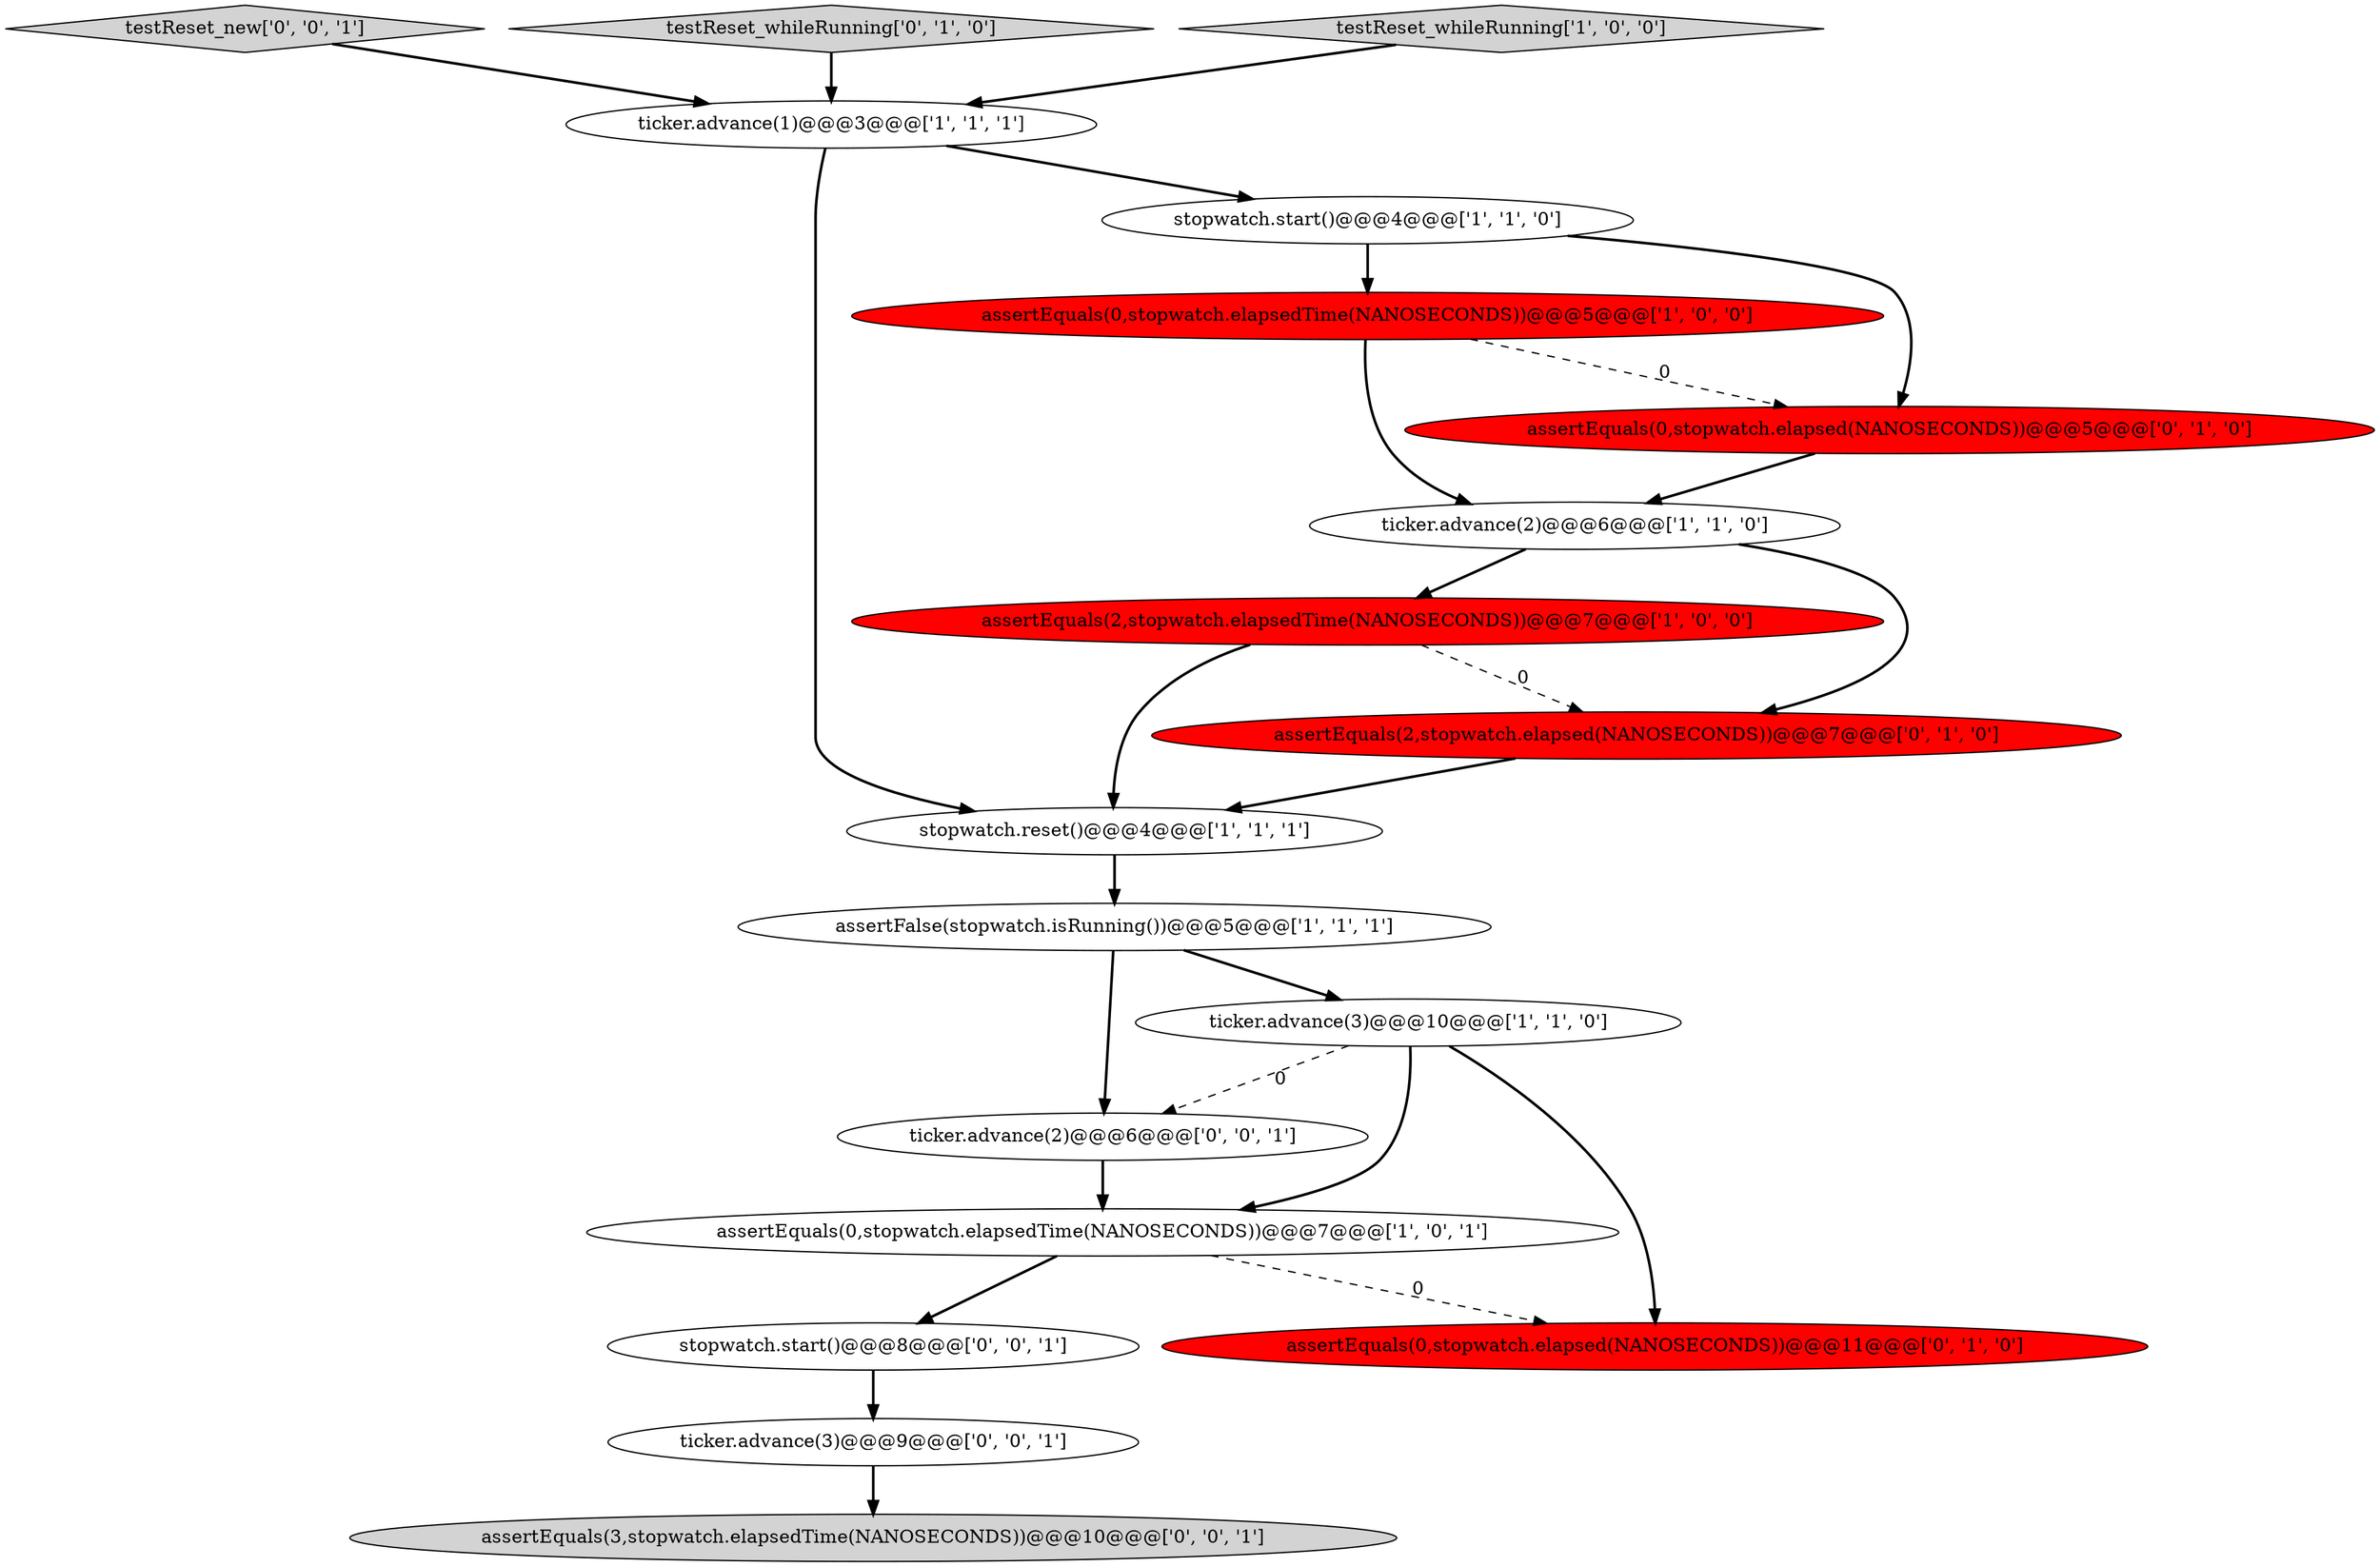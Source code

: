 digraph {
4 [style = filled, label = "ticker.advance(1)@@@3@@@['1', '1', '1']", fillcolor = white, shape = ellipse image = "AAA0AAABBB1BBB"];
15 [style = filled, label = "ticker.advance(3)@@@9@@@['0', '0', '1']", fillcolor = white, shape = ellipse image = "AAA0AAABBB3BBB"];
8 [style = filled, label = "assertEquals(0,stopwatch.elapsedTime(NANOSECONDS))@@@5@@@['1', '0', '0']", fillcolor = red, shape = ellipse image = "AAA1AAABBB1BBB"];
18 [style = filled, label = "ticker.advance(2)@@@6@@@['0', '0', '1']", fillcolor = white, shape = ellipse image = "AAA0AAABBB3BBB"];
17 [style = filled, label = "testReset_new['0', '0', '1']", fillcolor = lightgray, shape = diamond image = "AAA0AAABBB3BBB"];
12 [style = filled, label = "assertEquals(0,stopwatch.elapsed(NANOSECONDS))@@@5@@@['0', '1', '0']", fillcolor = red, shape = ellipse image = "AAA1AAABBB2BBB"];
11 [style = filled, label = "testReset_whileRunning['0', '1', '0']", fillcolor = lightgray, shape = diamond image = "AAA0AAABBB2BBB"];
13 [style = filled, label = "assertEquals(2,stopwatch.elapsed(NANOSECONDS))@@@7@@@['0', '1', '0']", fillcolor = red, shape = ellipse image = "AAA1AAABBB2BBB"];
0 [style = filled, label = "ticker.advance(2)@@@6@@@['1', '1', '0']", fillcolor = white, shape = ellipse image = "AAA0AAABBB1BBB"];
5 [style = filled, label = "assertEquals(2,stopwatch.elapsedTime(NANOSECONDS))@@@7@@@['1', '0', '0']", fillcolor = red, shape = ellipse image = "AAA1AAABBB1BBB"];
6 [style = filled, label = "stopwatch.reset()@@@4@@@['1', '1', '1']", fillcolor = white, shape = ellipse image = "AAA0AAABBB1BBB"];
9 [style = filled, label = "assertEquals(0,stopwatch.elapsedTime(NANOSECONDS))@@@7@@@['1', '0', '1']", fillcolor = white, shape = ellipse image = "AAA0AAABBB1BBB"];
14 [style = filled, label = "stopwatch.start()@@@8@@@['0', '0', '1']", fillcolor = white, shape = ellipse image = "AAA0AAABBB3BBB"];
3 [style = filled, label = "stopwatch.start()@@@4@@@['1', '1', '0']", fillcolor = white, shape = ellipse image = "AAA0AAABBB1BBB"];
1 [style = filled, label = "ticker.advance(3)@@@10@@@['1', '1', '0']", fillcolor = white, shape = ellipse image = "AAA0AAABBB1BBB"];
16 [style = filled, label = "assertEquals(3,stopwatch.elapsedTime(NANOSECONDS))@@@10@@@['0', '0', '1']", fillcolor = lightgray, shape = ellipse image = "AAA0AAABBB3BBB"];
2 [style = filled, label = "assertFalse(stopwatch.isRunning())@@@5@@@['1', '1', '1']", fillcolor = white, shape = ellipse image = "AAA0AAABBB1BBB"];
10 [style = filled, label = "assertEquals(0,stopwatch.elapsed(NANOSECONDS))@@@11@@@['0', '1', '0']", fillcolor = red, shape = ellipse image = "AAA1AAABBB2BBB"];
7 [style = filled, label = "testReset_whileRunning['1', '0', '0']", fillcolor = lightgray, shape = diamond image = "AAA0AAABBB1BBB"];
5->13 [style = dashed, label="0"];
4->3 [style = bold, label=""];
9->10 [style = dashed, label="0"];
0->13 [style = bold, label=""];
4->6 [style = bold, label=""];
2->1 [style = bold, label=""];
11->4 [style = bold, label=""];
2->18 [style = bold, label=""];
8->12 [style = dashed, label="0"];
1->18 [style = dashed, label="0"];
7->4 [style = bold, label=""];
3->12 [style = bold, label=""];
15->16 [style = bold, label=""];
12->0 [style = bold, label=""];
1->9 [style = bold, label=""];
6->2 [style = bold, label=""];
8->0 [style = bold, label=""];
5->6 [style = bold, label=""];
3->8 [style = bold, label=""];
18->9 [style = bold, label=""];
9->14 [style = bold, label=""];
14->15 [style = bold, label=""];
13->6 [style = bold, label=""];
1->10 [style = bold, label=""];
17->4 [style = bold, label=""];
0->5 [style = bold, label=""];
}
